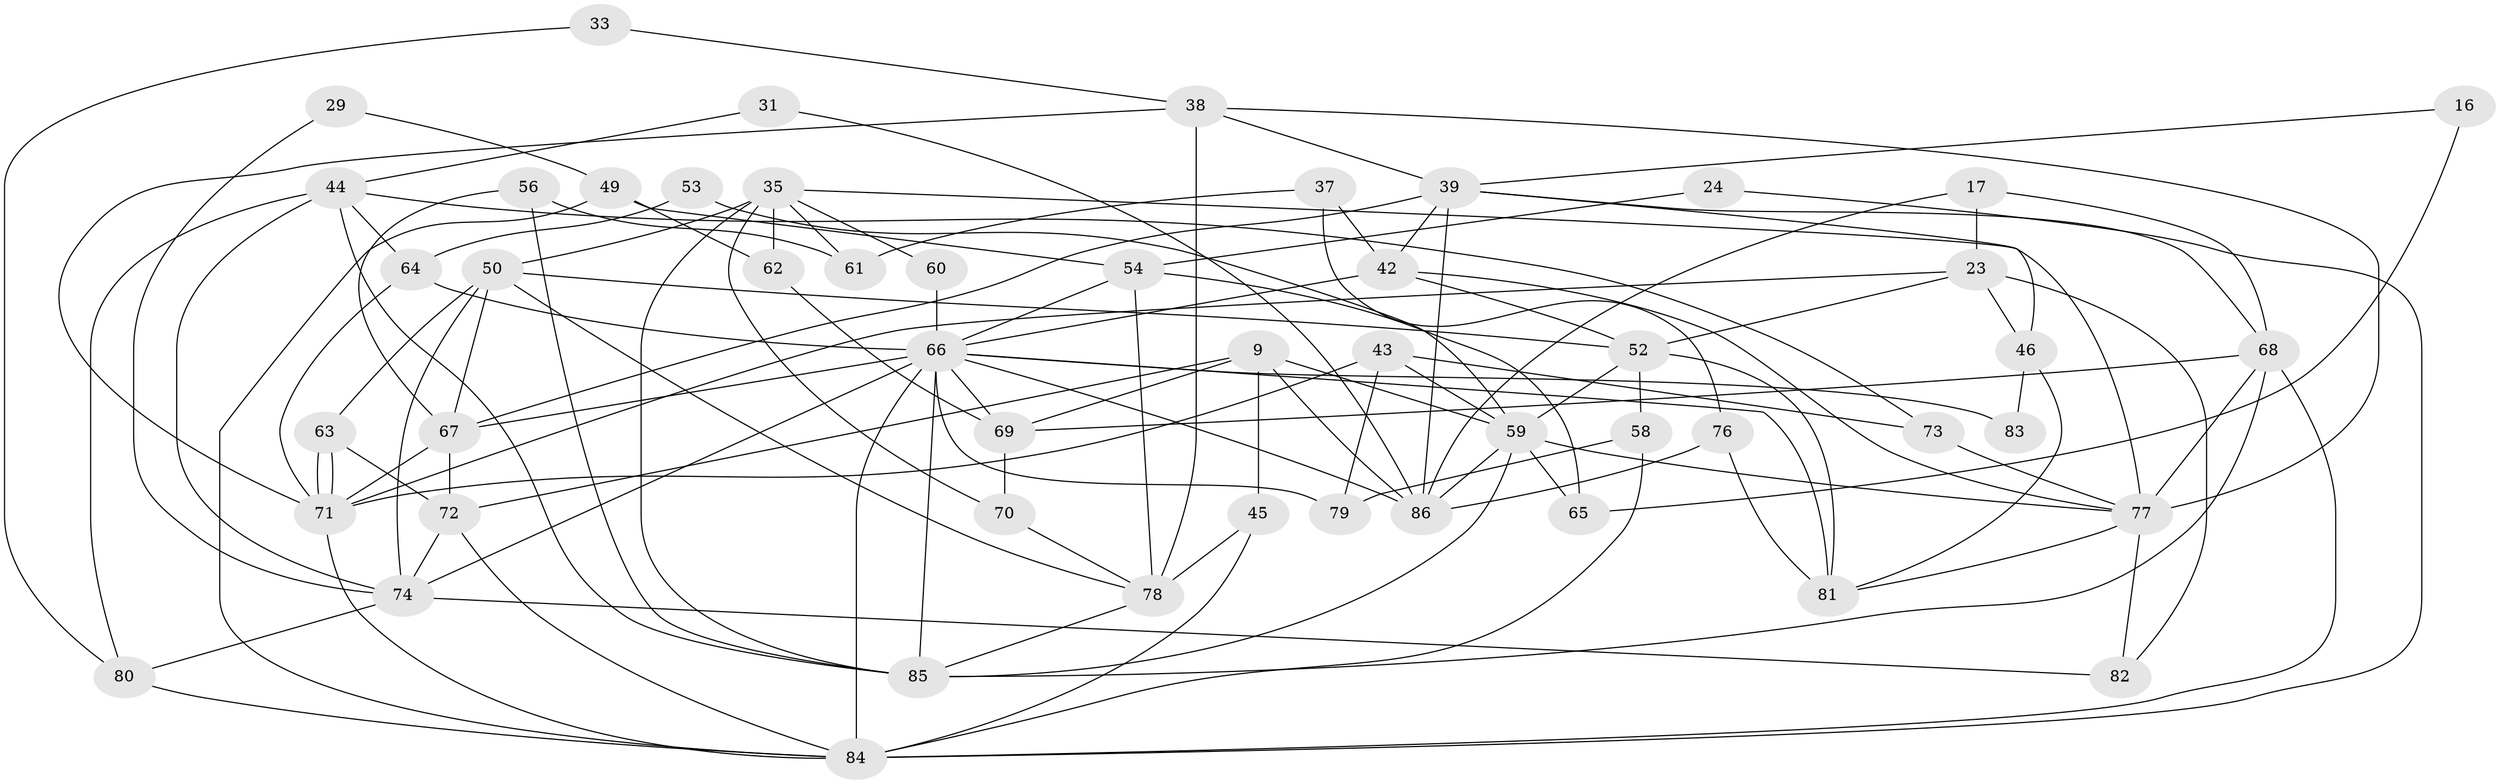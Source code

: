 // original degree distribution, {5: 0.16279069767441862, 3: 0.3023255813953488, 4: 0.16279069767441862, 2: 0.18604651162790697, 6: 0.09302325581395349, 7: 0.05813953488372093, 8: 0.023255813953488372, 9: 0.011627906976744186}
// Generated by graph-tools (version 1.1) at 2025/53/03/04/25 21:53:56]
// undirected, 51 vertices, 118 edges
graph export_dot {
graph [start="1"]
  node [color=gray90,style=filled];
  9;
  16 [super="+3"];
  17;
  23;
  24;
  29;
  31;
  33;
  35;
  37;
  38;
  39 [super="+32"];
  42;
  43;
  44 [super="+20"];
  45 [super="+11"];
  46;
  49;
  50 [super="+7"];
  52 [super="+12+18"];
  53;
  54;
  56;
  58;
  59 [super="+51+13"];
  60;
  61;
  62;
  63;
  64 [super="+55"];
  65 [super="+4"];
  66 [super="+57+27+26"];
  67;
  68 [super="+14"];
  69 [super="+15"];
  70;
  71 [super="+47"];
  72 [super="+1"];
  73;
  74 [super="+34+48"];
  76;
  77 [super="+10+40"];
  78 [super="+41"];
  79;
  80;
  81;
  82 [super="+36"];
  83;
  84 [super="+5+75"];
  85 [super="+2+22"];
  86 [super="+19"];
  9 -- 59 [weight=2];
  9 -- 69;
  9 -- 45;
  9 -- 86;
  9 -- 72;
  16 -- 39;
  16 -- 65 [weight=2];
  17 -- 86;
  17 -- 68;
  17 -- 23;
  23 -- 46;
  23 -- 82;
  23 -- 52;
  23 -- 71;
  24 -- 54;
  24 -- 84;
  29 -- 49;
  29 -- 74;
  31 -- 86;
  31 -- 44;
  33 -- 38;
  33 -- 80;
  35 -- 85 [weight=2];
  35 -- 61;
  35 -- 50;
  35 -- 60;
  35 -- 62;
  35 -- 70;
  35 -- 77;
  37 -- 76;
  37 -- 42;
  37 -- 61;
  38 -- 39;
  38 -- 71 [weight=2];
  38 -- 77 [weight=3];
  38 -- 78 [weight=2];
  39 -- 86 [weight=2];
  39 -- 42;
  39 -- 46;
  39 -- 67;
  39 -- 68;
  42 -- 77;
  42 -- 66;
  42 -- 52;
  43 -- 73;
  43 -- 79;
  43 -- 59;
  43 -- 71;
  44 -- 73;
  44 -- 64;
  44 -- 80;
  44 -- 85;
  44 -- 74;
  45 -- 78;
  45 -- 84;
  46 -- 81;
  46 -- 83;
  49 -- 54;
  49 -- 84;
  49 -- 62;
  50 -- 67;
  50 -- 74;
  50 -- 78;
  50 -- 63;
  50 -- 52;
  52 -- 58;
  52 -- 81;
  52 -- 59;
  53 -- 64;
  53 -- 59;
  54 -- 78;
  54 -- 65;
  54 -- 66;
  56 -- 67;
  56 -- 61;
  56 -- 85;
  58 -- 84;
  58 -- 79;
  59 -- 65 [weight=2];
  59 -- 86 [weight=2];
  59 -- 85;
  59 -- 77;
  60 -- 66;
  62 -- 69;
  63 -- 71;
  63 -- 71;
  63 -- 72;
  64 -- 66 [weight=2];
  64 -- 71;
  66 -- 86 [weight=3];
  66 -- 67;
  66 -- 83;
  66 -- 84 [weight=2];
  66 -- 85 [weight=2];
  66 -- 79;
  66 -- 69;
  66 -- 81;
  66 -- 74 [weight=2];
  67 -- 72;
  67 -- 71;
  68 -- 85;
  68 -- 84 [weight=2];
  68 -- 77;
  68 -- 69;
  69 -- 70;
  70 -- 78;
  71 -- 84;
  72 -- 84;
  72 -- 74;
  73 -- 77;
  74 -- 80;
  74 -- 82;
  76 -- 81;
  76 -- 86;
  77 -- 81;
  77 -- 82;
  78 -- 85;
  80 -- 84;
}
